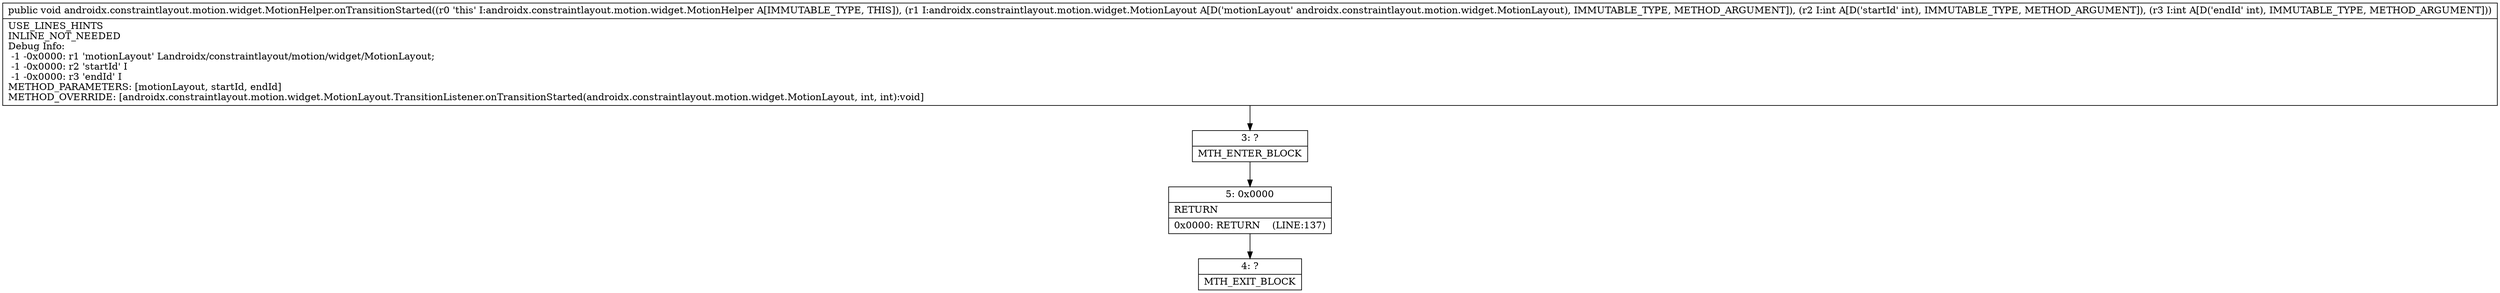 digraph "CFG forandroidx.constraintlayout.motion.widget.MotionHelper.onTransitionStarted(Landroidx\/constraintlayout\/motion\/widget\/MotionLayout;II)V" {
Node_3 [shape=record,label="{3\:\ ?|MTH_ENTER_BLOCK\l}"];
Node_5 [shape=record,label="{5\:\ 0x0000|RETURN\l|0x0000: RETURN    (LINE:137)\l}"];
Node_4 [shape=record,label="{4\:\ ?|MTH_EXIT_BLOCK\l}"];
MethodNode[shape=record,label="{public void androidx.constraintlayout.motion.widget.MotionHelper.onTransitionStarted((r0 'this' I:androidx.constraintlayout.motion.widget.MotionHelper A[IMMUTABLE_TYPE, THIS]), (r1 I:androidx.constraintlayout.motion.widget.MotionLayout A[D('motionLayout' androidx.constraintlayout.motion.widget.MotionLayout), IMMUTABLE_TYPE, METHOD_ARGUMENT]), (r2 I:int A[D('startId' int), IMMUTABLE_TYPE, METHOD_ARGUMENT]), (r3 I:int A[D('endId' int), IMMUTABLE_TYPE, METHOD_ARGUMENT]))  | USE_LINES_HINTS\lINLINE_NOT_NEEDED\lDebug Info:\l  \-1 \-0x0000: r1 'motionLayout' Landroidx\/constraintlayout\/motion\/widget\/MotionLayout;\l  \-1 \-0x0000: r2 'startId' I\l  \-1 \-0x0000: r3 'endId' I\lMETHOD_PARAMETERS: [motionLayout, startId, endId]\lMETHOD_OVERRIDE: [androidx.constraintlayout.motion.widget.MotionLayout.TransitionListener.onTransitionStarted(androidx.constraintlayout.motion.widget.MotionLayout, int, int):void]\l}"];
MethodNode -> Node_3;Node_3 -> Node_5;
Node_5 -> Node_4;
}

